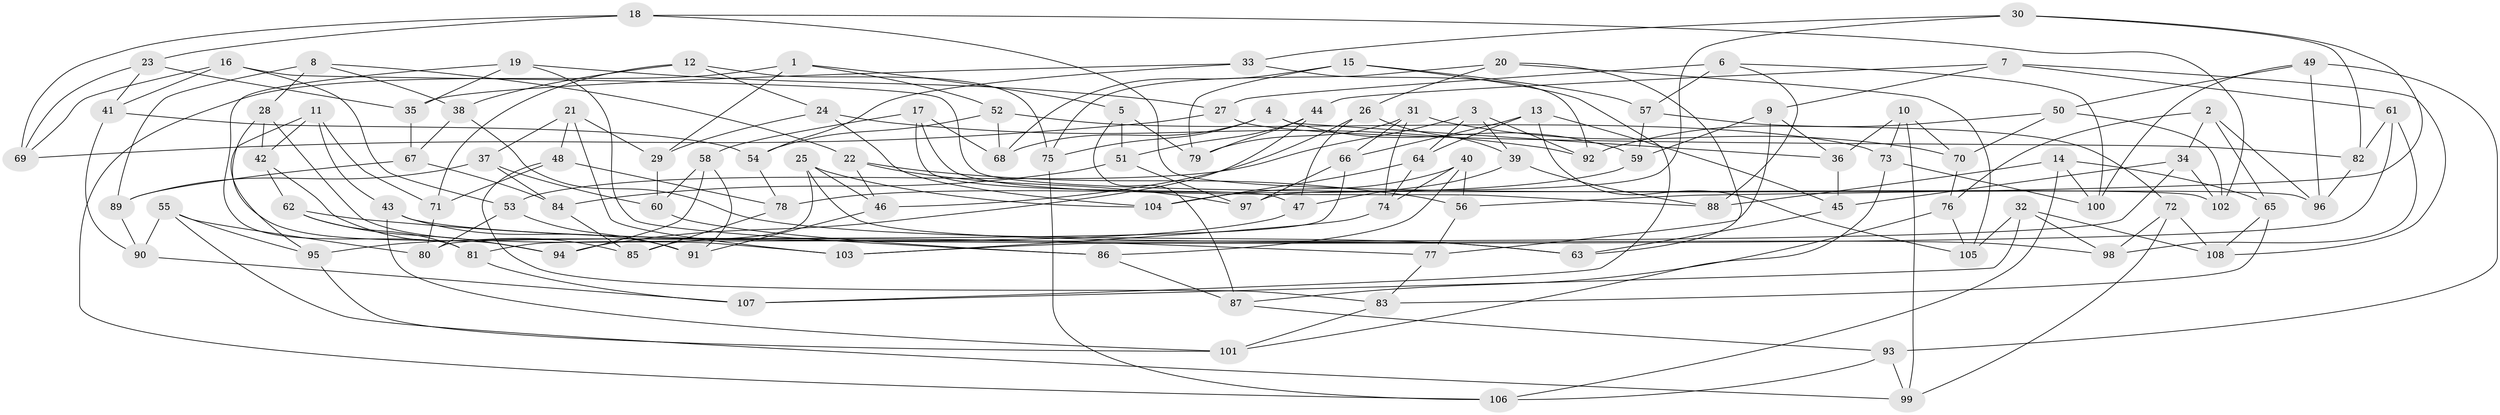 // Generated by graph-tools (version 1.1) at 2025/26/03/09/25 03:26:55]
// undirected, 108 vertices, 216 edges
graph export_dot {
graph [start="1"]
  node [color=gray90,style=filled];
  1;
  2;
  3;
  4;
  5;
  6;
  7;
  8;
  9;
  10;
  11;
  12;
  13;
  14;
  15;
  16;
  17;
  18;
  19;
  20;
  21;
  22;
  23;
  24;
  25;
  26;
  27;
  28;
  29;
  30;
  31;
  32;
  33;
  34;
  35;
  36;
  37;
  38;
  39;
  40;
  41;
  42;
  43;
  44;
  45;
  46;
  47;
  48;
  49;
  50;
  51;
  52;
  53;
  54;
  55;
  56;
  57;
  58;
  59;
  60;
  61;
  62;
  63;
  64;
  65;
  66;
  67;
  68;
  69;
  70;
  71;
  72;
  73;
  74;
  75;
  76;
  77;
  78;
  79;
  80;
  81;
  82;
  83;
  84;
  85;
  86;
  87;
  88;
  89;
  90;
  91;
  92;
  93;
  94;
  95;
  96;
  97;
  98;
  99;
  100;
  101;
  102;
  103;
  104;
  105;
  106;
  107;
  108;
  1 -- 106;
  1 -- 5;
  1 -- 29;
  1 -- 52;
  2 -- 65;
  2 -- 76;
  2 -- 34;
  2 -- 96;
  3 -- 53;
  3 -- 64;
  3 -- 39;
  3 -- 92;
  4 -- 68;
  4 -- 59;
  4 -- 75;
  4 -- 36;
  5 -- 87;
  5 -- 79;
  5 -- 51;
  6 -- 57;
  6 -- 27;
  6 -- 100;
  6 -- 88;
  7 -- 61;
  7 -- 108;
  7 -- 44;
  7 -- 9;
  8 -- 89;
  8 -- 38;
  8 -- 28;
  8 -- 22;
  9 -- 59;
  9 -- 77;
  9 -- 36;
  10 -- 36;
  10 -- 70;
  10 -- 99;
  10 -- 73;
  11 -- 71;
  11 -- 42;
  11 -- 95;
  11 -- 43;
  12 -- 71;
  12 -- 75;
  12 -- 38;
  12 -- 24;
  13 -- 66;
  13 -- 45;
  13 -- 64;
  13 -- 105;
  14 -- 88;
  14 -- 100;
  14 -- 65;
  14 -- 106;
  15 -- 68;
  15 -- 107;
  15 -- 57;
  15 -- 79;
  16 -- 102;
  16 -- 69;
  16 -- 53;
  16 -- 41;
  17 -- 58;
  17 -- 47;
  17 -- 88;
  17 -- 68;
  18 -- 96;
  18 -- 102;
  18 -- 69;
  18 -- 23;
  19 -- 86;
  19 -- 81;
  19 -- 35;
  19 -- 27;
  20 -- 75;
  20 -- 105;
  20 -- 26;
  20 -- 63;
  21 -- 103;
  21 -- 29;
  21 -- 48;
  21 -- 37;
  22 -- 56;
  22 -- 46;
  22 -- 97;
  23 -- 41;
  23 -- 69;
  23 -- 35;
  24 -- 104;
  24 -- 92;
  24 -- 29;
  25 -- 104;
  25 -- 46;
  25 -- 85;
  25 -- 63;
  26 -- 39;
  26 -- 46;
  26 -- 47;
  27 -- 82;
  27 -- 69;
  28 -- 42;
  28 -- 94;
  28 -- 103;
  29 -- 60;
  30 -- 82;
  30 -- 56;
  30 -- 97;
  30 -- 33;
  31 -- 79;
  31 -- 66;
  31 -- 70;
  31 -- 74;
  32 -- 108;
  32 -- 107;
  32 -- 98;
  32 -- 105;
  33 -- 35;
  33 -- 92;
  33 -- 54;
  34 -- 81;
  34 -- 102;
  34 -- 45;
  35 -- 67;
  36 -- 45;
  37 -- 89;
  37 -- 60;
  37 -- 84;
  38 -- 63;
  38 -- 67;
  39 -- 88;
  39 -- 47;
  40 -- 56;
  40 -- 74;
  40 -- 104;
  40 -- 86;
  41 -- 54;
  41 -- 90;
  42 -- 62;
  42 -- 85;
  43 -- 98;
  43 -- 91;
  43 -- 101;
  44 -- 79;
  44 -- 94;
  44 -- 51;
  45 -- 63;
  46 -- 91;
  47 -- 95;
  48 -- 78;
  48 -- 83;
  48 -- 71;
  49 -- 50;
  49 -- 93;
  49 -- 100;
  49 -- 96;
  50 -- 70;
  50 -- 92;
  50 -- 102;
  51 -- 84;
  51 -- 97;
  52 -- 73;
  52 -- 54;
  52 -- 68;
  53 -- 80;
  53 -- 91;
  54 -- 78;
  55 -- 90;
  55 -- 80;
  55 -- 95;
  55 -- 99;
  56 -- 77;
  57 -- 59;
  57 -- 72;
  58 -- 91;
  58 -- 60;
  58 -- 94;
  59 -- 78;
  60 -- 86;
  61 -- 103;
  61 -- 82;
  61 -- 98;
  62 -- 81;
  62 -- 77;
  62 -- 94;
  64 -- 74;
  64 -- 104;
  65 -- 83;
  65 -- 108;
  66 -- 97;
  66 -- 80;
  67 -- 89;
  67 -- 84;
  70 -- 76;
  71 -- 80;
  72 -- 108;
  72 -- 98;
  72 -- 99;
  73 -- 101;
  73 -- 100;
  74 -- 103;
  75 -- 106;
  76 -- 105;
  76 -- 87;
  77 -- 83;
  78 -- 85;
  81 -- 107;
  82 -- 96;
  83 -- 101;
  84 -- 85;
  86 -- 87;
  87 -- 93;
  89 -- 90;
  90 -- 107;
  93 -- 106;
  93 -- 99;
  95 -- 101;
}
